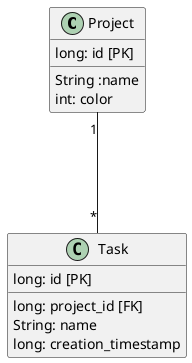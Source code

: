 @startuml

class Project {
    long: id [PK]
    ___
    String :name
    int: color
}

class Task {
    long: id [PK]
    ___
    long: project_id [FK]
    String: name
    long: creation_timestamp
}

Project "1"---"*" Task
@enduml
